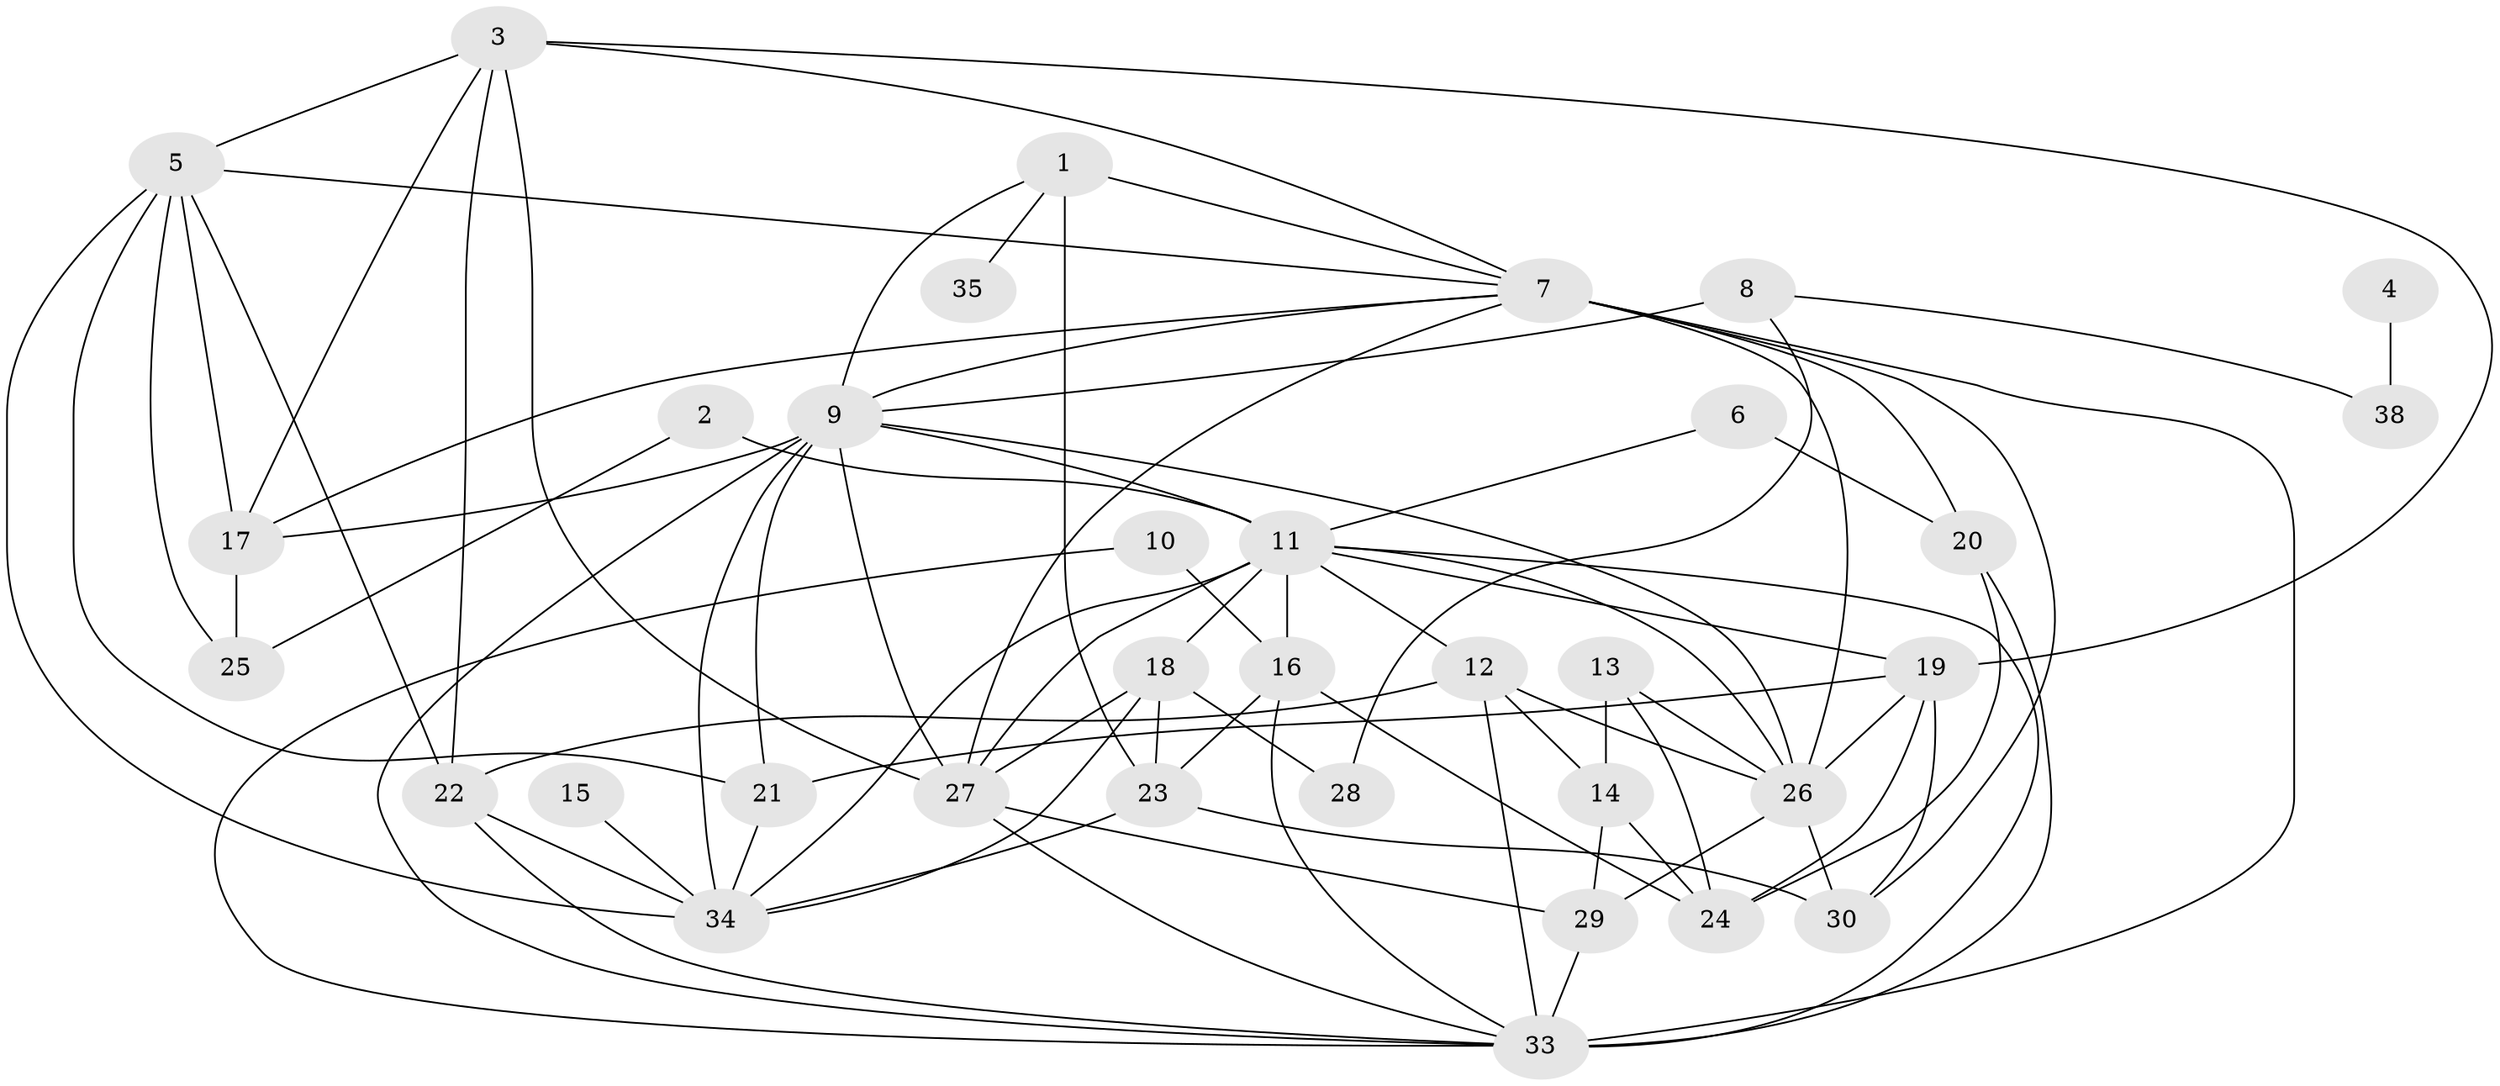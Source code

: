 // original degree distribution, {2: 0.17391304347826086, 1: 0.18478260869565216, 5: 0.14130434782608695, 3: 0.1956521739130435, 6: 0.06521739130434782, 4: 0.14130434782608695, 7: 0.021739130434782608, 8: 0.010869565217391304, 0: 0.043478260869565216, 9: 0.021739130434782608}
// Generated by graph-tools (version 1.1) at 2025/48/03/04/25 22:48:18]
// undirected, 34 vertices, 82 edges
graph export_dot {
  node [color=gray90,style=filled];
  1;
  2;
  3;
  4;
  5;
  6;
  7;
  8;
  9;
  10;
  11;
  12;
  13;
  14;
  15;
  16;
  17;
  18;
  19;
  20;
  21;
  22;
  23;
  24;
  25;
  26;
  27;
  28;
  29;
  30;
  33;
  34;
  35;
  38;
  1 -- 7 [weight=2.0];
  1 -- 9 [weight=1.0];
  1 -- 23 [weight=2.0];
  1 -- 35 [weight=1.0];
  2 -- 11 [weight=1.0];
  2 -- 25 [weight=1.0];
  3 -- 5 [weight=1.0];
  3 -- 7 [weight=1.0];
  3 -- 17 [weight=1.0];
  3 -- 19 [weight=1.0];
  3 -- 22 [weight=1.0];
  3 -- 27 [weight=1.0];
  4 -- 38 [weight=1.0];
  5 -- 7 [weight=1.0];
  5 -- 17 [weight=1.0];
  5 -- 21 [weight=1.0];
  5 -- 22 [weight=2.0];
  5 -- 25 [weight=1.0];
  5 -- 34 [weight=1.0];
  6 -- 11 [weight=1.0];
  6 -- 20 [weight=2.0];
  7 -- 9 [weight=1.0];
  7 -- 17 [weight=1.0];
  7 -- 20 [weight=1.0];
  7 -- 26 [weight=2.0];
  7 -- 27 [weight=1.0];
  7 -- 30 [weight=1.0];
  7 -- 33 [weight=3.0];
  8 -- 9 [weight=2.0];
  8 -- 28 [weight=1.0];
  8 -- 38 [weight=1.0];
  9 -- 11 [weight=1.0];
  9 -- 17 [weight=1.0];
  9 -- 21 [weight=1.0];
  9 -- 26 [weight=1.0];
  9 -- 27 [weight=1.0];
  9 -- 33 [weight=1.0];
  9 -- 34 [weight=1.0];
  10 -- 16 [weight=1.0];
  10 -- 33 [weight=1.0];
  11 -- 12 [weight=1.0];
  11 -- 16 [weight=1.0];
  11 -- 18 [weight=1.0];
  11 -- 19 [weight=1.0];
  11 -- 26 [weight=2.0];
  11 -- 27 [weight=1.0];
  11 -- 33 [weight=1.0];
  11 -- 34 [weight=2.0];
  12 -- 14 [weight=1.0];
  12 -- 22 [weight=2.0];
  12 -- 26 [weight=1.0];
  12 -- 33 [weight=1.0];
  13 -- 14 [weight=1.0];
  13 -- 24 [weight=1.0];
  13 -- 26 [weight=1.0];
  14 -- 24 [weight=1.0];
  14 -- 29 [weight=1.0];
  15 -- 34 [weight=2.0];
  16 -- 23 [weight=1.0];
  16 -- 24 [weight=1.0];
  16 -- 33 [weight=1.0];
  17 -- 25 [weight=1.0];
  18 -- 23 [weight=2.0];
  18 -- 27 [weight=1.0];
  18 -- 28 [weight=1.0];
  18 -- 34 [weight=1.0];
  19 -- 21 [weight=2.0];
  19 -- 24 [weight=2.0];
  19 -- 26 [weight=1.0];
  19 -- 30 [weight=1.0];
  20 -- 24 [weight=1.0];
  20 -- 33 [weight=1.0];
  21 -- 34 [weight=1.0];
  22 -- 33 [weight=1.0];
  22 -- 34 [weight=1.0];
  23 -- 30 [weight=2.0];
  23 -- 34 [weight=1.0];
  26 -- 29 [weight=1.0];
  26 -- 30 [weight=3.0];
  27 -- 29 [weight=3.0];
  27 -- 33 [weight=1.0];
  29 -- 33 [weight=1.0];
}
